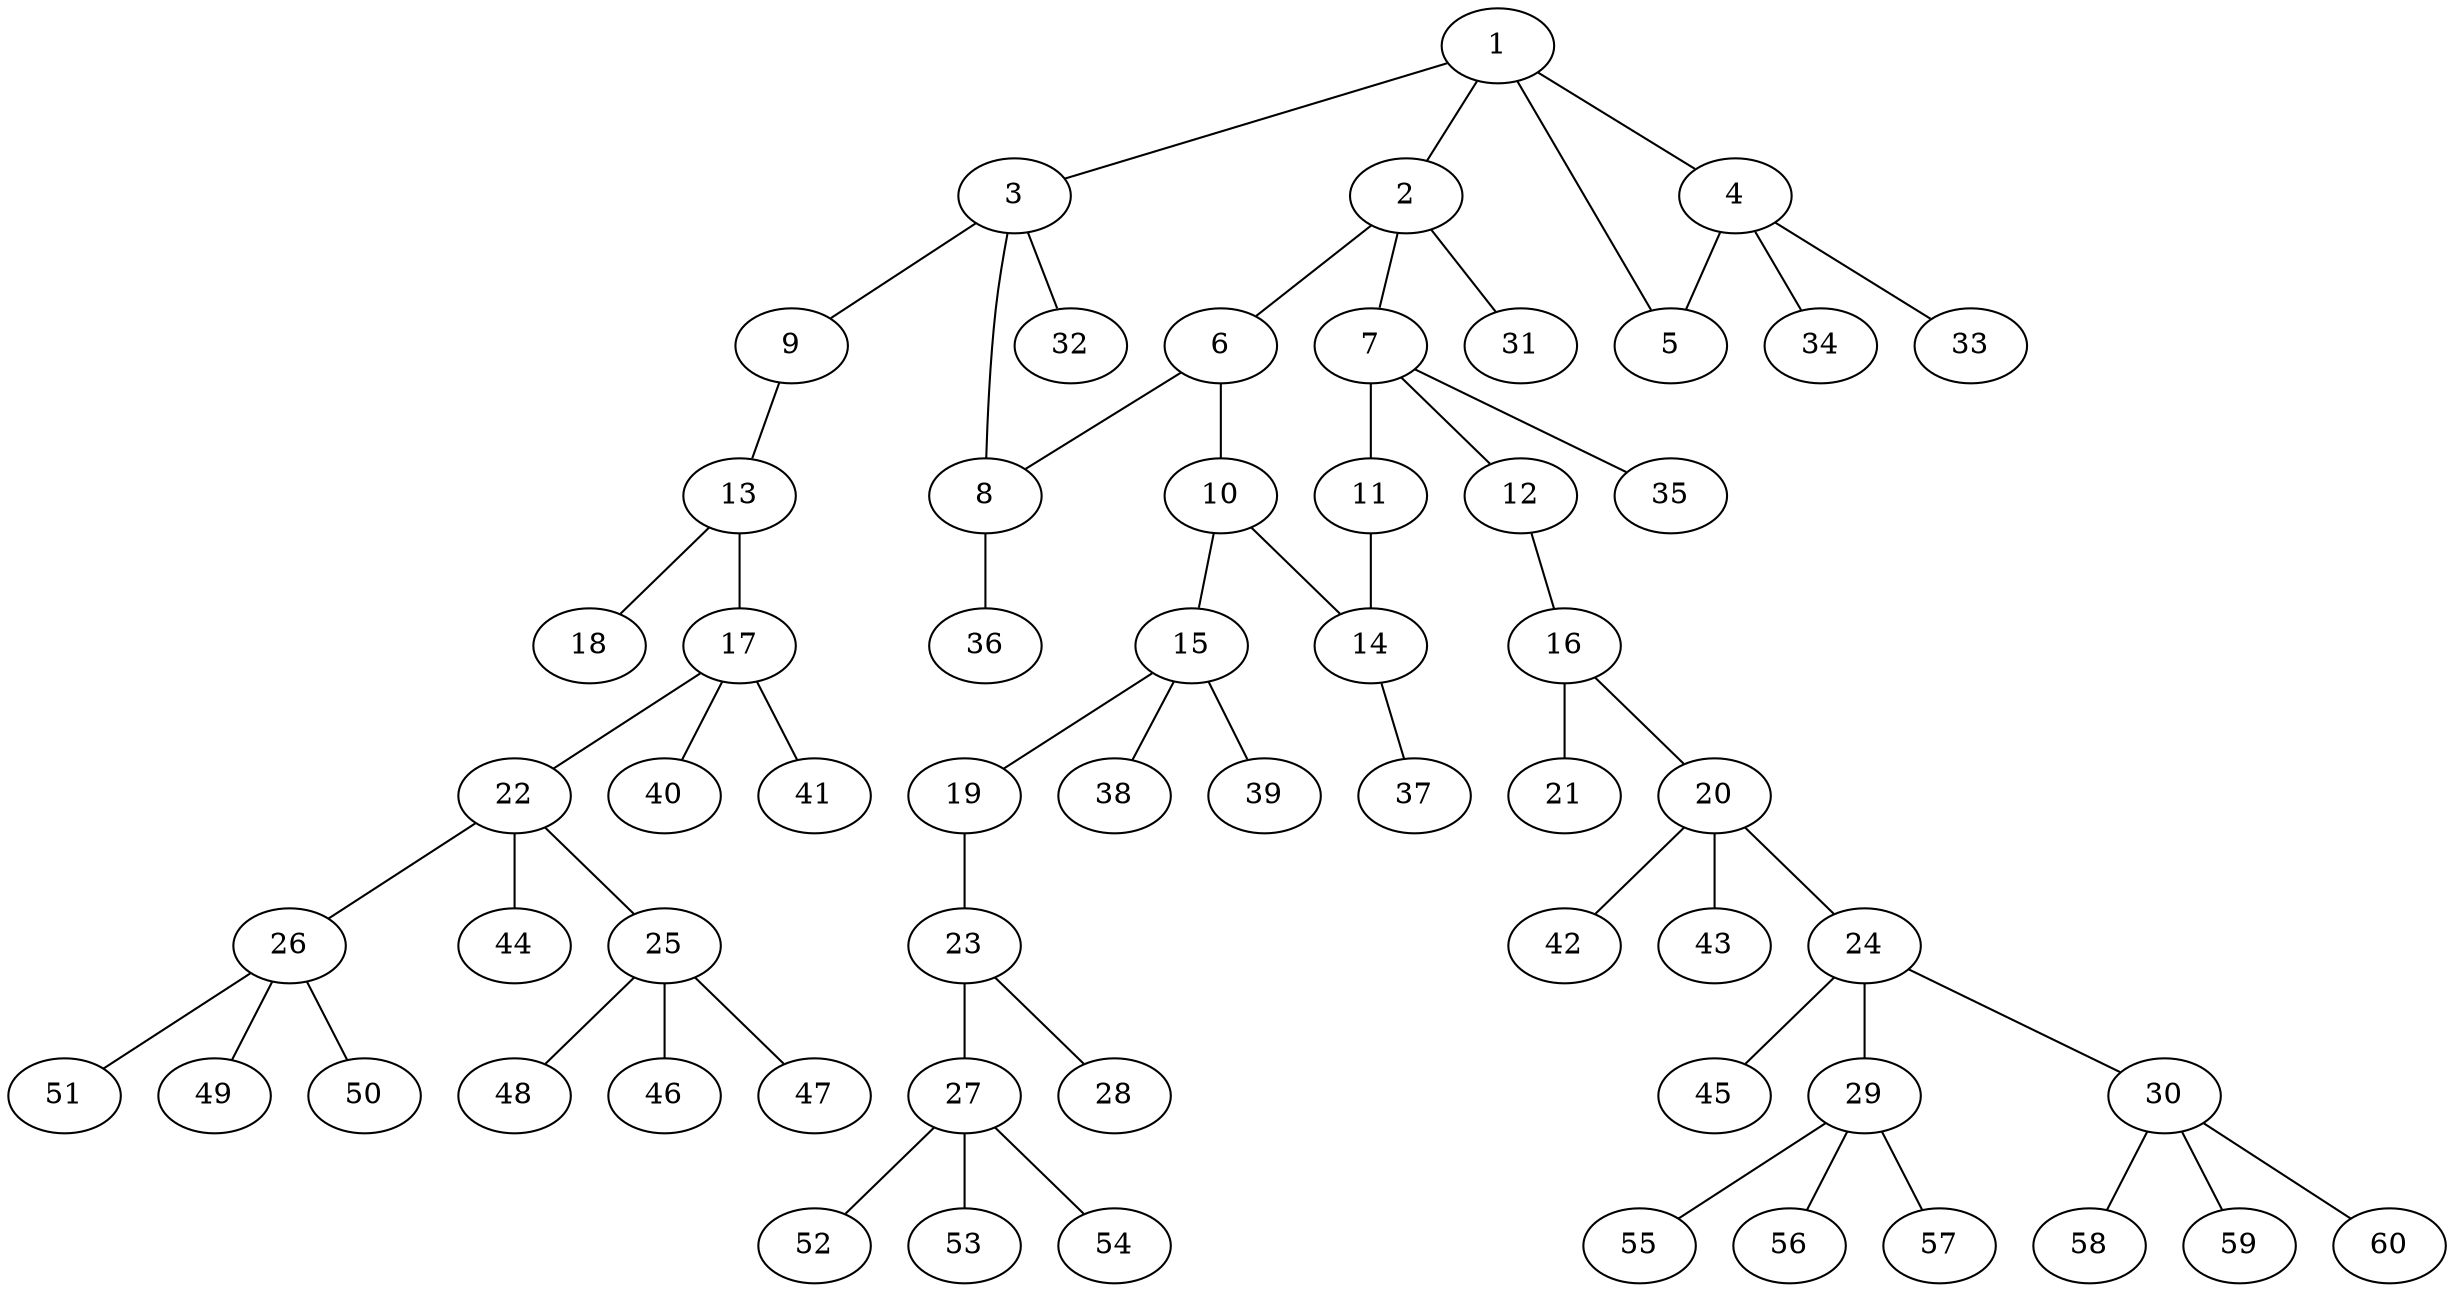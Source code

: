 graph molecule_1088 {
	1	 [chem=C];
	2	 [chem=C];
	1 -- 2	 [valence=1];
	3	 [chem=C];
	1 -- 3	 [valence=1];
	4	 [chem=C];
	1 -- 4	 [valence=1];
	5	 [chem=O];
	1 -- 5	 [valence=1];
	6	 [chem=C];
	2 -- 6	 [valence=1];
	7	 [chem=C];
	2 -- 7	 [valence=1];
	31	 [chem=H];
	2 -- 31	 [valence=1];
	8	 [chem=C];
	3 -- 8	 [valence=1];
	9	 [chem=O];
	3 -- 9	 [valence=1];
	32	 [chem=H];
	3 -- 32	 [valence=1];
	4 -- 5	 [valence=1];
	33	 [chem=H];
	4 -- 33	 [valence=1];
	34	 [chem=H];
	4 -- 34	 [valence=1];
	6 -- 8	 [valence=2];
	10	 [chem=C];
	6 -- 10	 [valence=1];
	11	 [chem=O];
	7 -- 11	 [valence=1];
	12	 [chem=O];
	7 -- 12	 [valence=1];
	35	 [chem=H];
	7 -- 35	 [valence=1];
	36	 [chem=H];
	8 -- 36	 [valence=1];
	13	 [chem=C];
	9 -- 13	 [valence=1];
	14	 [chem=C];
	10 -- 14	 [valence=2];
	15	 [chem=C];
	10 -- 15	 [valence=1];
	11 -- 14	 [valence=1];
	16	 [chem=C];
	12 -- 16	 [valence=1];
	17	 [chem=C];
	13 -- 17	 [valence=1];
	18	 [chem=O];
	13 -- 18	 [valence=2];
	37	 [chem=H];
	14 -- 37	 [valence=1];
	19	 [chem=O];
	15 -- 19	 [valence=1];
	38	 [chem=H];
	15 -- 38	 [valence=1];
	39	 [chem=H];
	15 -- 39	 [valence=1];
	20	 [chem=C];
	16 -- 20	 [valence=1];
	21	 [chem=O];
	16 -- 21	 [valence=2];
	22	 [chem=C];
	17 -- 22	 [valence=1];
	40	 [chem=H];
	17 -- 40	 [valence=1];
	41	 [chem=H];
	17 -- 41	 [valence=1];
	23	 [chem=C];
	19 -- 23	 [valence=1];
	24	 [chem=C];
	20 -- 24	 [valence=1];
	42	 [chem=H];
	20 -- 42	 [valence=1];
	43	 [chem=H];
	20 -- 43	 [valence=1];
	25	 [chem=C];
	22 -- 25	 [valence=1];
	26	 [chem=C];
	22 -- 26	 [valence=1];
	44	 [chem=H];
	22 -- 44	 [valence=1];
	27	 [chem=C];
	23 -- 27	 [valence=1];
	28	 [chem=O];
	23 -- 28	 [valence=2];
	29	 [chem=C];
	24 -- 29	 [valence=1];
	30	 [chem=C];
	24 -- 30	 [valence=1];
	45	 [chem=H];
	24 -- 45	 [valence=1];
	46	 [chem=H];
	25 -- 46	 [valence=1];
	47	 [chem=H];
	25 -- 47	 [valence=1];
	48	 [chem=H];
	25 -- 48	 [valence=1];
	49	 [chem=H];
	26 -- 49	 [valence=1];
	50	 [chem=H];
	26 -- 50	 [valence=1];
	51	 [chem=H];
	26 -- 51	 [valence=1];
	52	 [chem=H];
	27 -- 52	 [valence=1];
	53	 [chem=H];
	27 -- 53	 [valence=1];
	54	 [chem=H];
	27 -- 54	 [valence=1];
	55	 [chem=H];
	29 -- 55	 [valence=1];
	56	 [chem=H];
	29 -- 56	 [valence=1];
	57	 [chem=H];
	29 -- 57	 [valence=1];
	58	 [chem=H];
	30 -- 58	 [valence=1];
	59	 [chem=H];
	30 -- 59	 [valence=1];
	60	 [chem=H];
	30 -- 60	 [valence=1];
}
